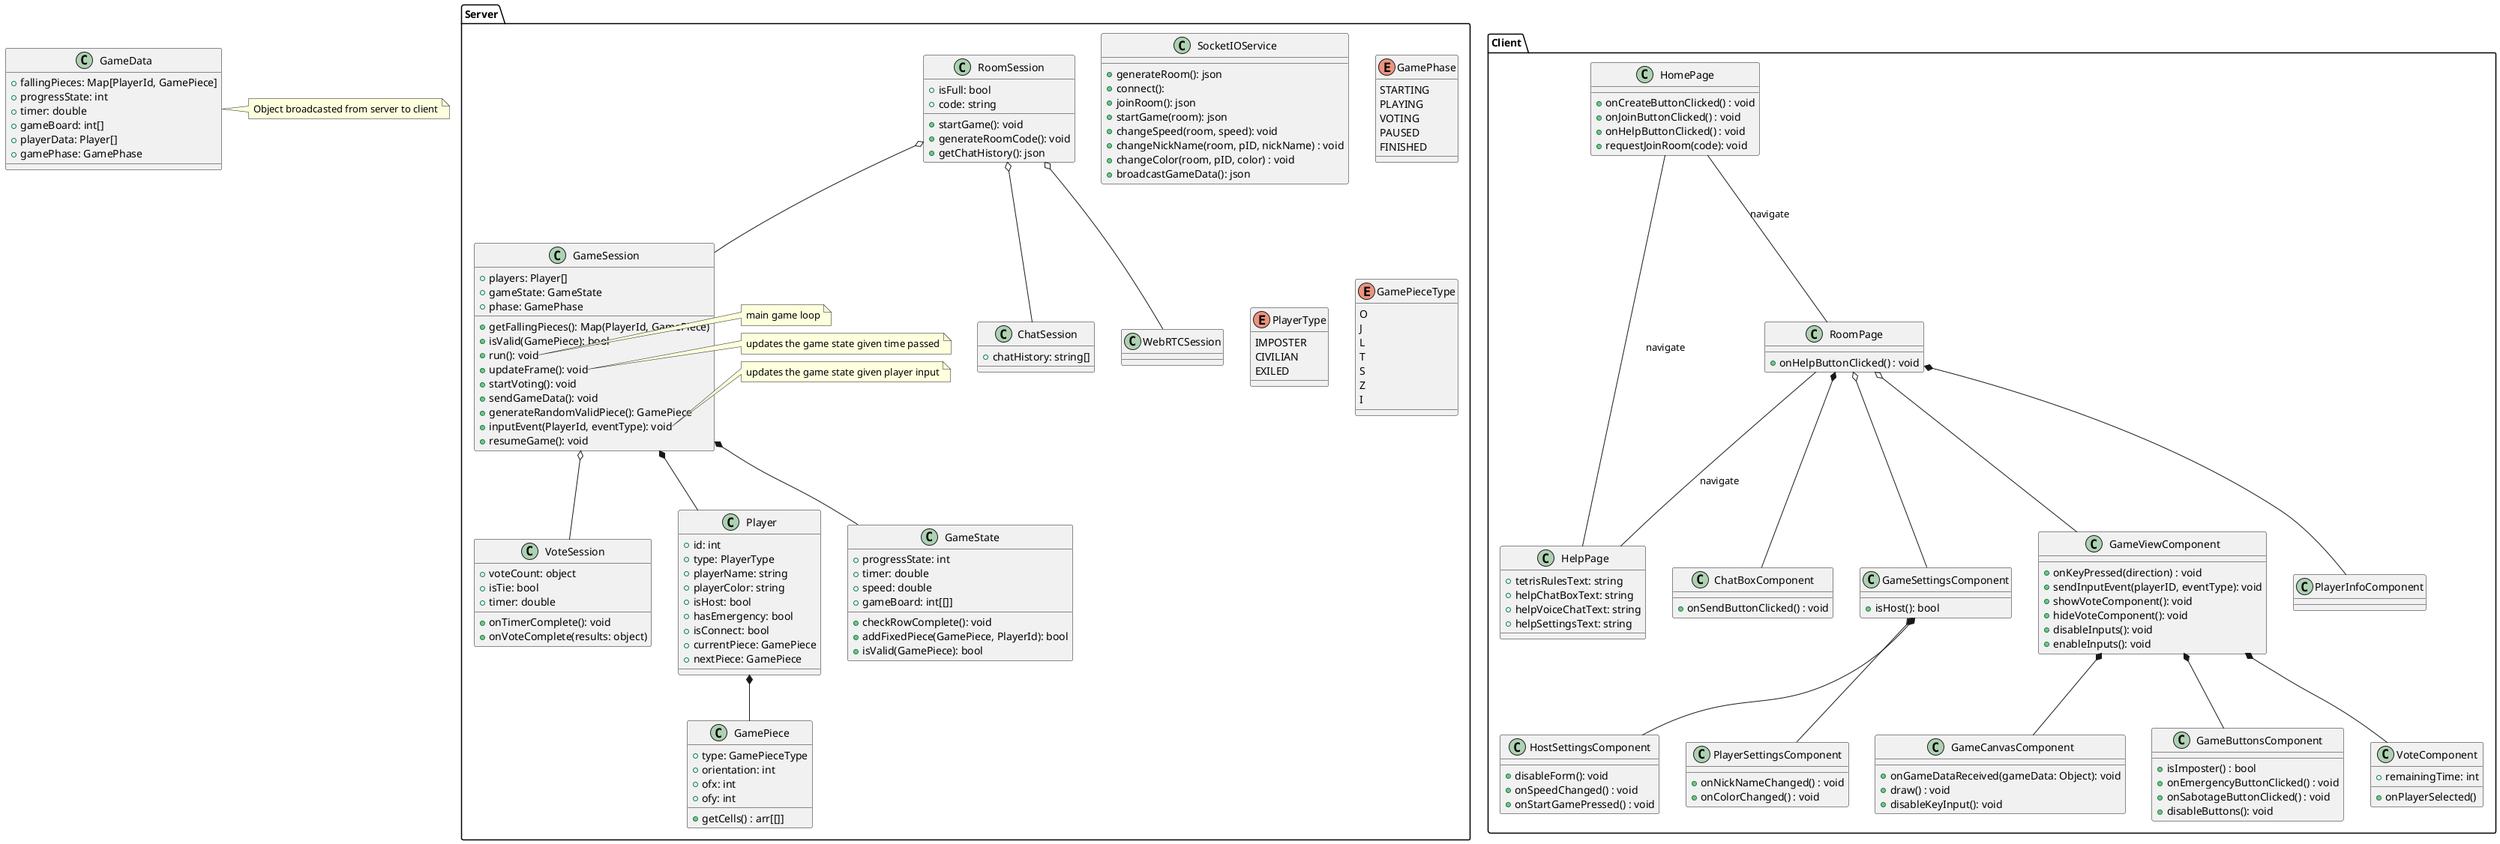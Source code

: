 @startuml

class GameData {
    + fallingPieces: Map[PlayerId, GamePiece]
    + progressState: int
    + timer: double
    + gameBoard: int[]
    + playerData: Player[]
    + gamePhase: GamePhase
}

    note right of GameData
        Object broadcasted from server to client
    end note

package Client {
  class HomePage {
      + onCreateButtonClicked() : void
      + onJoinButtonClicked() : void
      + onHelpButtonClicked() : void
      + requestJoinRoom(code): void
  }

  class HelpPage {
      + tetrisRulesText: string
      + helpChatBoxText: string
      + helpVoiceChatText: string
      + helpSettingsText: string
  }

  class RoomPage{
    + onHelpButtonClicked() : void
  }


  class GameCanvasComponent {
      + onGameDataReceived(gameData: Object): void
      + draw() : void
      + disableKeyInput(): void
  }
  class GameButtonsComponent{
        + isImposter() : bool
        + onEmergencyButtonClicked() : void
        + onSabotageButtonClicked() : void
        + disableButtons(): void
  }

  class VoteComponent{
        + remainingTime: int
        + onPlayerSelected()
  }

  class ChatBoxComponent{
      + onSendButtonClicked() : void
  }

  class GameSettingsComponent {
      + isHost(): bool
  }

  class HostSettingsComponent {
      + disableForm(): void
      + onSpeedChanged() : void
      + onStartGamePressed() : void
  }
  
  class PlayerSettingsComponent {
      + onNickNameChanged() : void
      + onColorChanged() : void
  }
  
  class GameViewComponent {
      + onKeyPressed(direction) : void
      + sendInputEvent(playerID, eventType): void
      + showVoteComponent(): void
      + hideVoteComponent(): void
      + disableInputs(): void
      + enableInputs(): void
  }

  class PlayerInfoComponent
  
  RoomPage *-- PlayerInfoComponent
  RoomPage *-- ChatBoxComponent
  RoomPage o-- GameSettingsComponent
  RoomPage o-- GameViewComponent

  GameSettingsComponent *-- HostSettingsComponent
  GameSettingsComponent *-- PlayerSettingsComponent

  GameViewComponent *-- GameCanvasComponent
  GameViewComponent *-- GameButtonsComponent
  GameViewComponent *-- VoteComponent
  
  
  HomePage -- RoomPage: navigate
  HomePage -- HelpPage: navigate
  RoomPage -- HelpPage: navigate

}

package Server {
  class SocketIOService {
      + generateRoom(): json
      + connect(): 
      + joinRoom(): json
      + startGame(room): json
      + changeSpeed(room, speed): void
      + changeNickName(room, pID, nickName) : void
      + changeColor(room, pID, color) : void
      + broadcastGameData(): json
  } 

  class RoomSession {
      + isFull: bool
      + code: string
      + startGame(): void
      + generateRoomCode(): void
      + getChatHistory(): json
  }

  class GameSession {
      + players: Player[]
      + gameState: GameState
      + phase: GamePhase
      + getFallingPieces(): Map(PlayerId, GamePiece)
      + isValid(GamePiece): bool   
      + run(): void  
      + updateFrame(): void
      + startVoting(): void
      + sendGameData(): void
      + generateRandomValidPiece(): GamePiece
      + inputEvent(PlayerId, eventType): void
      + resumeGame(): void
  }

    note right of GameSession::run
        main game loop
    end note
    
    note right of GameSession::update
        updates the game state given time passed
    end note
    
    note right of GameSession::inputEvent
        updates the game state given player input
    end note

  enum GamePhase {
    STARTING
    PLAYING
    VOTING 
    PAUSED
    FINISHED
  }

  class ChatSession {
      + chatHistory: string[]
  }

  class WebRTCSession

  class VoteSession{
      + voteCount: object
      + isTie: bool
      + timer: double
      + onTimerComplete(): void
      + onVoteComplete(results: object)
  }

  enum PlayerType {
      IMPOSTER
      CIVILIAN
      EXILED
  }

  class Player {
      + id: int
      + type: PlayerType
      + playerName: string
      + playerColor: string
      + isHost: bool
      + hasEmergency: bool
      + isConnect: bool
      + currentPiece: GamePiece
      + nextPiece: GamePiece
  }

  class GameState {
      + progressState: int
      + timer: double
      + speed: double
      + gameBoard: int[[]]
      + checkRowComplete(): void
      + addFixedPiece(GamePiece, PlayerId): bool
      + isValid(GamePiece): bool
  }
  
  class GamePiece {
      + type: GamePieceType
      + orientation: int
      + getCells() : arr[[]]
      + ofx: int
      + ofy: int
  }

  enum GamePieceType {
      O
      J
      L
      T
      S
      Z
      I
  }
  
  RoomSession o-- GameSession
  RoomSession o-- ChatSession
  RoomSession o-- WebRTCSession
  
  GameSession o-- VoteSession

  GameSession *-- GameState
  GameSession *-- Player

  Player *-- GamePiece

}

@enduml
